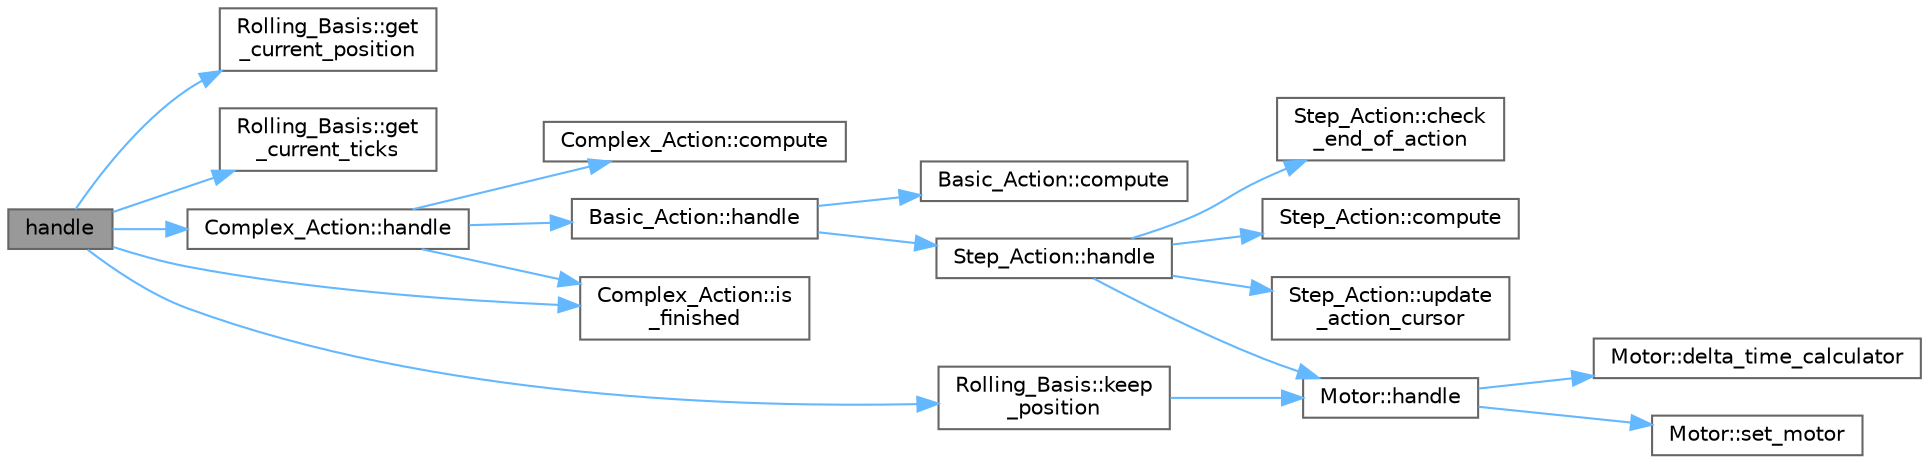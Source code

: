 digraph "handle"
{
 // LATEX_PDF_SIZE
  bgcolor="transparent";
  edge [fontname=Helvetica,fontsize=10,labelfontname=Helvetica,labelfontsize=10];
  node [fontname=Helvetica,fontsize=10,shape=box,height=0.2,width=0.4];
  rankdir="LR";
  Node1 [id="Node000001",label="handle",height=0.2,width=0.4,color="gray40", fillcolor="grey60", style="filled", fontcolor="black",tooltip=" "];
  Node1 -> Node2 [id="edge1_Node000001_Node000002",color="steelblue1",style="solid",tooltip=" "];
  Node2 [id="Node000002",label="Rolling_Basis::get\l_current_position",height=0.2,width=0.4,color="grey40", fillcolor="white", style="filled",URL="$class_rolling___basis.html#a5f1e702f54961173d2f024da47a531a5",tooltip=" "];
  Node1 -> Node3 [id="edge2_Node000001_Node000003",color="steelblue1",style="solid",tooltip=" "];
  Node3 [id="Node000003",label="Rolling_Basis::get\l_current_ticks",height=0.2,width=0.4,color="grey40", fillcolor="white", style="filled",URL="$class_rolling___basis.html#ad7b8e3dc42eb2d6b8eb2d3f9aca6c151",tooltip=" "];
  Node1 -> Node4 [id="edge3_Node000001_Node000004",color="steelblue1",style="solid",tooltip=" "];
  Node4 [id="Node000004",label="Complex_Action::handle",height=0.2,width=0.4,color="grey40", fillcolor="white", style="filled",URL="$class_complex___action.html#aee02ccea441e74a9eae3247a5f5f07db",tooltip=" "];
  Node4 -> Node5 [id="edge4_Node000004_Node000005",color="steelblue1",style="solid",tooltip=" "];
  Node5 [id="Node000005",label="Complex_Action::compute",height=0.2,width=0.4,color="grey40", fillcolor="white", style="filled",URL="$class_complex___action.html#a96930dde0f0037286bff35f162ac90de",tooltip=" "];
  Node4 -> Node6 [id="edge5_Node000004_Node000006",color="steelblue1",style="solid",tooltip=" "];
  Node6 [id="Node000006",label="Basic_Action::handle",height=0.2,width=0.4,color="grey40", fillcolor="white", style="filled",URL="$class_basic___action.html#ab2418b75c7835cc8a8c0706bf6d08428",tooltip=" "];
  Node6 -> Node7 [id="edge6_Node000006_Node000007",color="steelblue1",style="solid",tooltip=" "];
  Node7 [id="Node000007",label="Basic_Action::compute",height=0.2,width=0.4,color="grey40", fillcolor="white", style="filled",URL="$class_basic___action.html#a238e129791e7bdbab86d8c97bf820cfa",tooltip=" "];
  Node6 -> Node8 [id="edge7_Node000006_Node000008",color="steelblue1",style="solid",tooltip=" "];
  Node8 [id="Node000008",label="Step_Action::handle",height=0.2,width=0.4,color="grey40", fillcolor="white", style="filled",URL="$class_step___action.html#a20e067d5f1101f802c6e8e174858a3db",tooltip=" "];
  Node8 -> Node9 [id="edge8_Node000008_Node000009",color="steelblue1",style="solid",tooltip=" "];
  Node9 [id="Node000009",label="Step_Action::check\l_end_of_action",height=0.2,width=0.4,color="grey40", fillcolor="white", style="filled",URL="$class_step___action.html#ae476119d9ff5a4ad83cda90e0c8cf7eb",tooltip=" "];
  Node8 -> Node10 [id="edge9_Node000008_Node000010",color="steelblue1",style="solid",tooltip=" "];
  Node10 [id="Node000010",label="Step_Action::compute",height=0.2,width=0.4,color="grey40", fillcolor="white", style="filled",URL="$class_step___action.html#a8f5b8b071e137ca337c565dd026b3ef7",tooltip=" "];
  Node8 -> Node11 [id="edge10_Node000008_Node000011",color="steelblue1",style="solid",tooltip=" "];
  Node11 [id="Node000011",label="Motor::handle",height=0.2,width=0.4,color="grey40", fillcolor="white", style="filled",URL="$class_motor.html#af239abc8e2e8640f12b633fa9ed2105c",tooltip=" "];
  Node11 -> Node12 [id="edge11_Node000011_Node000012",color="steelblue1",style="solid",tooltip=" "];
  Node12 [id="Node000012",label="Motor::delta_time_calculator",height=0.2,width=0.4,color="grey40", fillcolor="white", style="filled",URL="$class_motor.html#acb82f41362b0448e5bfd90cd53062f02",tooltip=" "];
  Node11 -> Node13 [id="edge12_Node000011_Node000013",color="steelblue1",style="solid",tooltip=" "];
  Node13 [id="Node000013",label="Motor::set_motor",height=0.2,width=0.4,color="grey40", fillcolor="white", style="filled",URL="$class_motor.html#a38fc483558d654c701a31593974fd56a",tooltip=" "];
  Node8 -> Node14 [id="edge13_Node000008_Node000014",color="steelblue1",style="solid",tooltip=" "];
  Node14 [id="Node000014",label="Step_Action::update\l_action_cursor",height=0.2,width=0.4,color="grey40", fillcolor="white", style="filled",URL="$class_step___action.html#aa35956a61eee326051375b417c41b5e2",tooltip=" "];
  Node4 -> Node15 [id="edge14_Node000004_Node000015",color="steelblue1",style="solid",tooltip=" "];
  Node15 [id="Node000015",label="Complex_Action::is\l_finished",height=0.2,width=0.4,color="grey40", fillcolor="white", style="filled",URL="$class_complex___action.html#aae262f35a943b676841b3ff24b639679",tooltip=" "];
  Node1 -> Node15 [id="edge15_Node000001_Node000015",color="steelblue1",style="solid",tooltip=" "];
  Node1 -> Node16 [id="edge16_Node000001_Node000016",color="steelblue1",style="solid",tooltip=" "];
  Node16 [id="Node000016",label="Rolling_Basis::keep\l_position",height=0.2,width=0.4,color="grey40", fillcolor="white", style="filled",URL="$class_rolling___basis.html#a145e9e5884ba6082380b880bd99abace",tooltip=" "];
  Node16 -> Node11 [id="edge17_Node000016_Node000011",color="steelblue1",style="solid",tooltip=" "];
}
